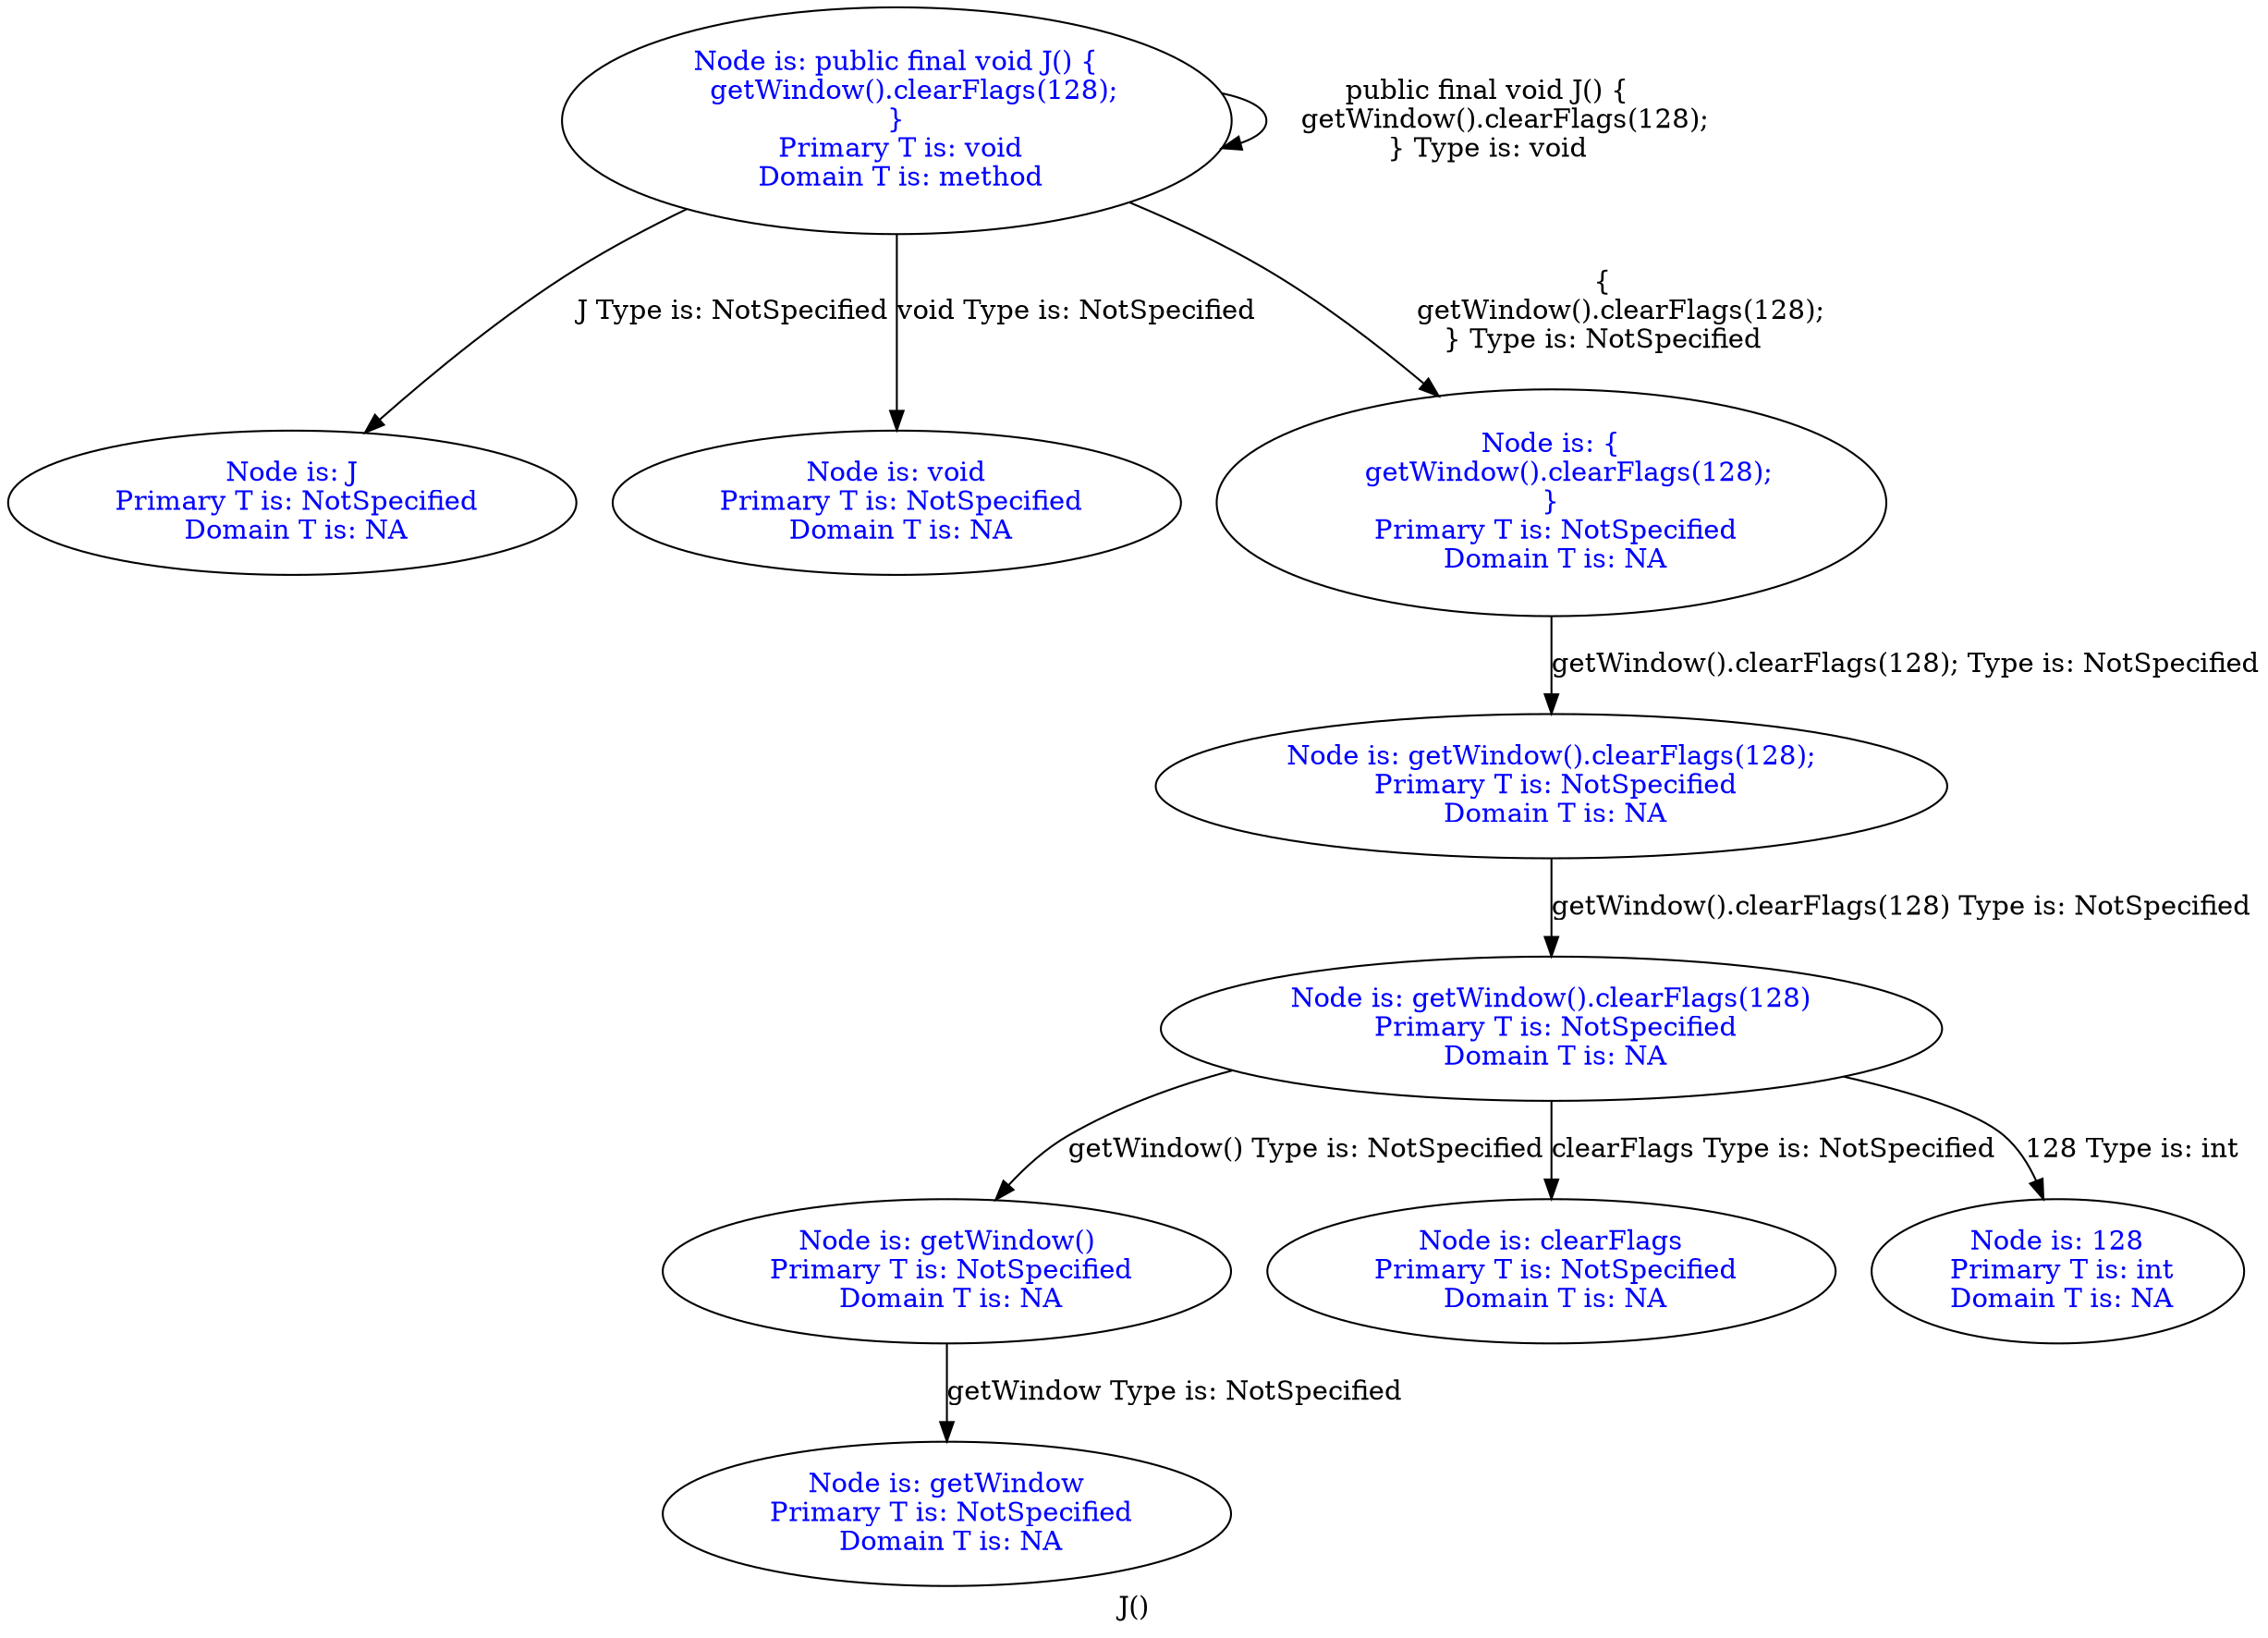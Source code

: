digraph "J()" {
 label="J()"
{
 node [shape=box]} 
2211 -> 2211[label="public final void J() {
    getWindow().clearFlags(128);
} Type is: void"];
2211[label="Node is: public final void J() {
    getWindow().clearFlags(128);
}
 Primary T is: void
 Domain T is: method",fontcolor="blue"];
  2211 -> 2212[label="J Type is: NotSpecified"];
2212[label="Node is: J
 Primary T is: NotSpecified
 Domain T is: NA",fontcolor="blue"];
  2211 -> 2213[label="void Type is: NotSpecified"];
2213[label="Node is: void
 Primary T is: NotSpecified
 Domain T is: NA",fontcolor="blue"];
  2211 -> 2214[label="{
    getWindow().clearFlags(128);
} Type is: NotSpecified"];
2214[label="Node is: {
    getWindow().clearFlags(128);
}
 Primary T is: NotSpecified
 Domain T is: NA",fontcolor="blue"];
  2214 -> 2215[label="getWindow().clearFlags(128); Type is: NotSpecified"];
2215[label="Node is: getWindow().clearFlags(128);
 Primary T is: NotSpecified
 Domain T is: NA",fontcolor="blue"];
  2215 -> 2216[label="getWindow().clearFlags(128) Type is: NotSpecified"];
2216[label="Node is: getWindow().clearFlags(128)
 Primary T is: NotSpecified
 Domain T is: NA",fontcolor="blue"];
  2216 -> 2217[label="getWindow() Type is: NotSpecified"];
2217[label="Node is: getWindow()
 Primary T is: NotSpecified
 Domain T is: NA",fontcolor="blue"];
  2217 -> 2218[label="getWindow Type is: NotSpecified"];
2218[label="Node is: getWindow
 Primary T is: NotSpecified
 Domain T is: NA",fontcolor="blue"];
  2216 -> 2219[label="clearFlags Type is: NotSpecified"];
2219[label="Node is: clearFlags
 Primary T is: NotSpecified
 Domain T is: NA",fontcolor="blue"];
  2216 -> 2220[label="128 Type is: int"];
2220[label="Node is: 128
 Primary T is: int
 Domain T is: NA",fontcolor="blue"];
  }
